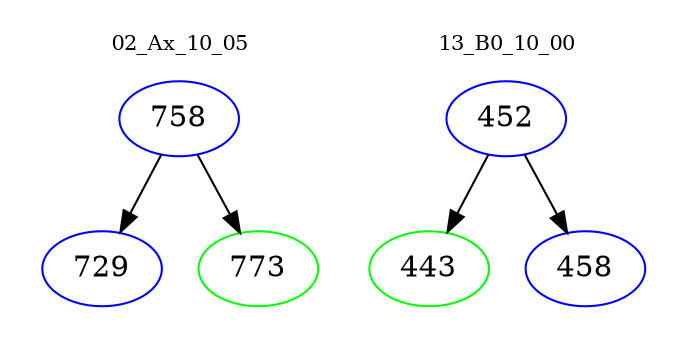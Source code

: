 digraph{
subgraph cluster_0 {
color = white
label = "02_Ax_10_05";
fontsize=10;
T0_758 [label="758", color="blue"]
T0_758 -> T0_729 [color="black"]
T0_729 [label="729", color="blue"]
T0_758 -> T0_773 [color="black"]
T0_773 [label="773", color="green"]
}
subgraph cluster_1 {
color = white
label = "13_B0_10_00";
fontsize=10;
T1_452 [label="452", color="blue"]
T1_452 -> T1_443 [color="black"]
T1_443 [label="443", color="green"]
T1_452 -> T1_458 [color="black"]
T1_458 [label="458", color="blue"]
}
}
